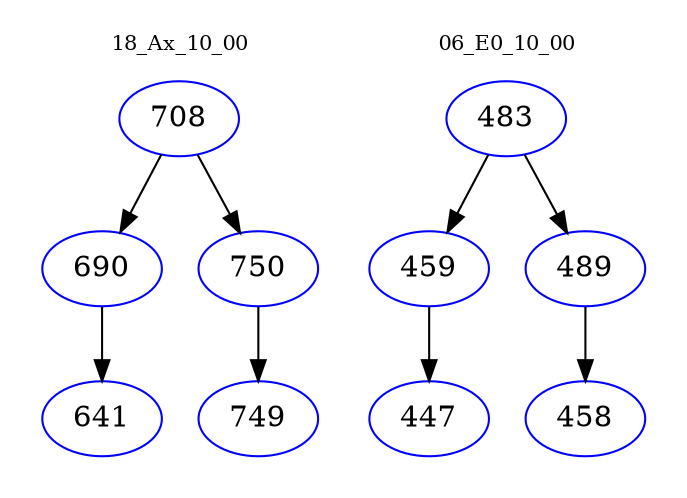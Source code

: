 digraph{
subgraph cluster_0 {
color = white
label = "18_Ax_10_00";
fontsize=10;
T0_708 [label="708", color="blue"]
T0_708 -> T0_690 [color="black"]
T0_690 [label="690", color="blue"]
T0_690 -> T0_641 [color="black"]
T0_641 [label="641", color="blue"]
T0_708 -> T0_750 [color="black"]
T0_750 [label="750", color="blue"]
T0_750 -> T0_749 [color="black"]
T0_749 [label="749", color="blue"]
}
subgraph cluster_1 {
color = white
label = "06_E0_10_00";
fontsize=10;
T1_483 [label="483", color="blue"]
T1_483 -> T1_459 [color="black"]
T1_459 [label="459", color="blue"]
T1_459 -> T1_447 [color="black"]
T1_447 [label="447", color="blue"]
T1_483 -> T1_489 [color="black"]
T1_489 [label="489", color="blue"]
T1_489 -> T1_458 [color="black"]
T1_458 [label="458", color="blue"]
}
}
